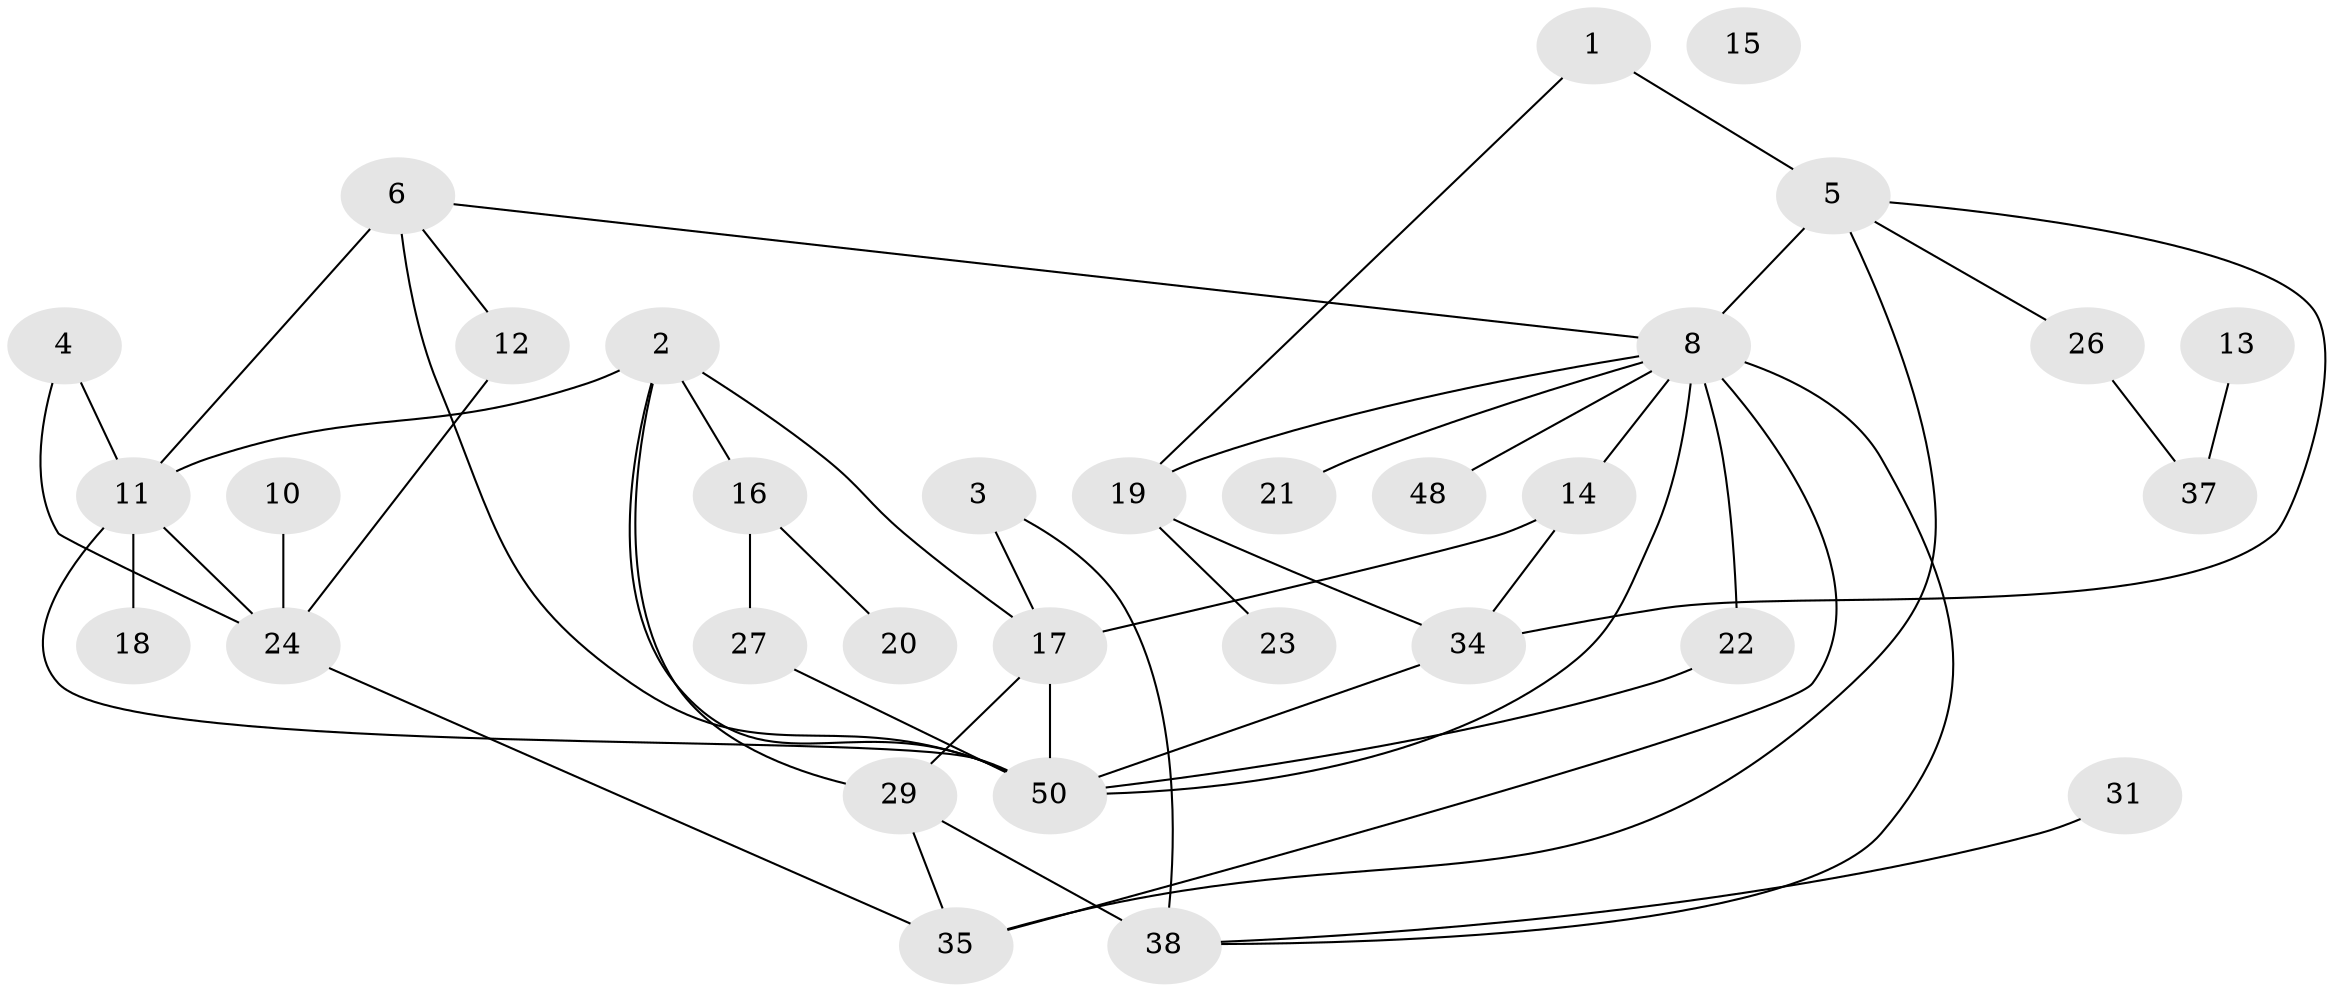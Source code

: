 // Generated by graph-tools (version 1.1) at 2025/23/03/03/25 07:23:26]
// undirected, 32 vertices, 49 edges
graph export_dot {
graph [start="1"]
  node [color=gray90,style=filled];
  1;
  2;
  3 [super="+25"];
  4 [super="+28"];
  5 [super="+7"];
  6 [super="+33"];
  8 [super="+9"];
  10;
  11 [super="+39"];
  12 [super="+46"];
  13 [super="+43"];
  14;
  15;
  16;
  17 [super="+32"];
  18;
  19 [super="+42"];
  20;
  21 [super="+36"];
  22 [super="+49"];
  23;
  24 [super="+44"];
  26 [super="+41"];
  27 [super="+30"];
  29 [super="+45"];
  31;
  34 [super="+47"];
  35;
  37 [super="+52"];
  38 [super="+40"];
  48;
  50 [super="+51"];
  1 -- 19;
  1 -- 5;
  2 -- 11;
  2 -- 16;
  2 -- 17;
  2 -- 50;
  2 -- 29;
  3 -- 38 [weight=2];
  3 -- 17;
  4 -- 24;
  4 -- 11;
  5 -- 8 [weight=2];
  5 -- 26;
  5 -- 34;
  5 -- 35;
  6 -- 11;
  6 -- 12;
  6 -- 50 [weight=2];
  6 -- 8;
  8 -- 14;
  8 -- 35;
  8 -- 50;
  8 -- 48;
  8 -- 19;
  8 -- 22;
  8 -- 38;
  8 -- 21;
  10 -- 24;
  11 -- 18;
  11 -- 50;
  11 -- 24;
  12 -- 24;
  13 -- 37;
  14 -- 17;
  14 -- 34;
  16 -- 20;
  16 -- 27;
  17 -- 29;
  17 -- 50;
  19 -- 23;
  19 -- 34;
  22 -- 50;
  24 -- 35;
  26 -- 37;
  27 -- 50;
  29 -- 38;
  29 -- 35;
  31 -- 38;
  34 -- 50;
}
